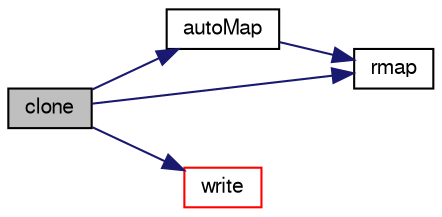 digraph "clone"
{
  bgcolor="transparent";
  edge [fontname="FreeSans",fontsize="10",labelfontname="FreeSans",labelfontsize="10"];
  node [fontname="FreeSans",fontsize="10",shape=record];
  rankdir="LR";
  Node633 [label="clone",height=0.2,width=0.4,color="black", fillcolor="grey75", style="filled", fontcolor="black"];
  Node633 -> Node634 [color="midnightblue",fontsize="10",style="solid",fontname="FreeSans"];
  Node634 [label="autoMap",height=0.2,width=0.4,color="black",URL="$a23558.html#a29ce2a7cdc96cffba66b33b9ab1355a4",tooltip="Map (and resize as needed) from self given a mapping object. "];
  Node634 -> Node635 [color="midnightblue",fontsize="10",style="solid",fontname="FreeSans"];
  Node635 [label="rmap",height=0.2,width=0.4,color="black",URL="$a23558.html#ae2d7451572e8a2b9fa83d64dbafa419f",tooltip="Reverse map the given pointPatchField onto this pointPatchField. "];
  Node633 -> Node635 [color="midnightblue",fontsize="10",style="solid",fontname="FreeSans"];
  Node633 -> Node636 [color="midnightblue",fontsize="10",style="solid",fontname="FreeSans"];
  Node636 [label="write",height=0.2,width=0.4,color="red",URL="$a23558.html#a293fdfec8bdfbd5c3913ab4c9f3454ff",tooltip="Write. "];
}
